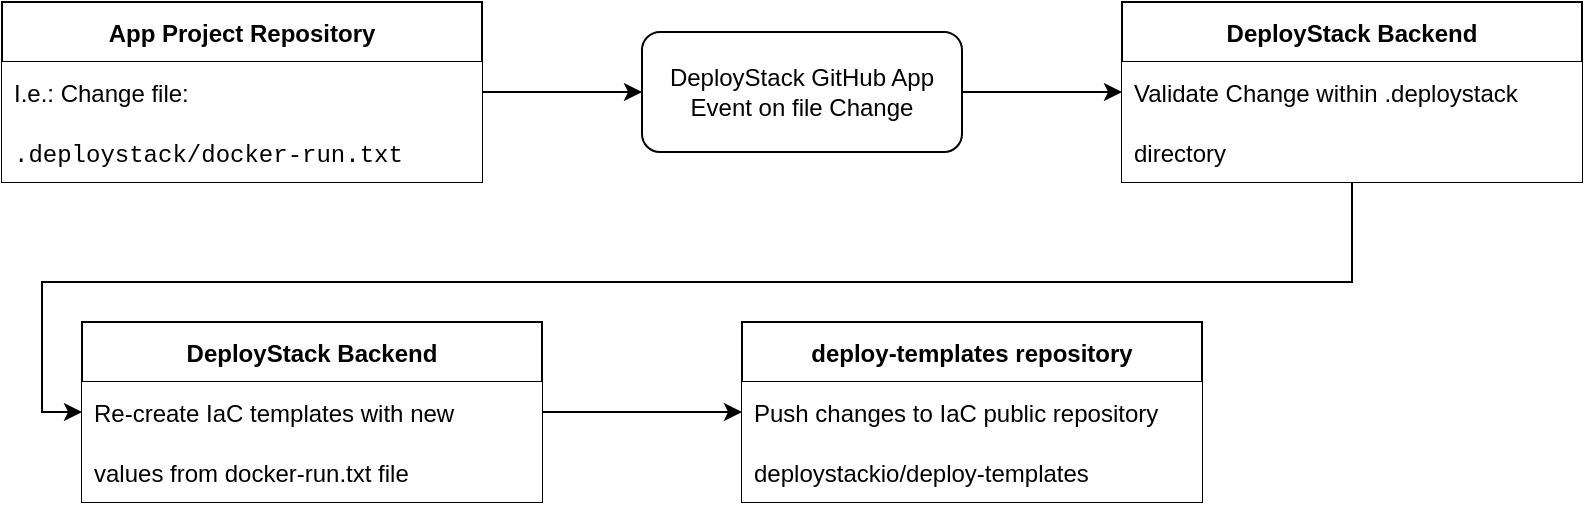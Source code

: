 <mxfile version="26.0.9">
  <diagram name="Seite-1" id="Gjpo2csS5-b6mWFYLMsI">
    <mxGraphModel dx="1114" dy="794" grid="1" gridSize="10" guides="1" tooltips="1" connect="1" arrows="1" fold="1" page="1" pageScale="1" pageWidth="1100" pageHeight="850" math="0" shadow="0">
      <root>
        <mxCell id="0" />
        <mxCell id="1" parent="0" />
        <mxCell id="DkQQ7b9g_ovJa4es4mWr-2" value="App Project Repository" style="swimlane;fontStyle=1;childLayout=stackLayout;horizontal=1;startSize=30;horizontalStack=0;resizeParent=1;resizeParentMax=0;resizeLast=0;collapsible=1;marginBottom=0;" vertex="1" parent="1">
          <mxGeometry x="80" y="80" width="240" height="90" as="geometry">
            <mxRectangle x="40" y="40" width="100" height="30" as="alternateBounds" />
          </mxGeometry>
        </mxCell>
        <mxCell id="DkQQ7b9g_ovJa4es4mWr-3" value="I.e.: Change file:" style="text;strokeColor=none;fillColor=default;align=left;verticalAlign=middle;spacingLeft=4;spacingRight=4;overflow=hidden;points=[[0,0.5],[1,0.5]];portConstraint=eastwest;rotatable=0;" vertex="1" parent="DkQQ7b9g_ovJa4es4mWr-2">
          <mxGeometry y="30" width="240" height="30" as="geometry" />
        </mxCell>
        <mxCell id="DkQQ7b9g_ovJa4es4mWr-4" value=".deploystack/docker-run.txt" style="text;strokeColor=none;fillColor=default;align=left;verticalAlign=middle;spacingLeft=4;spacingRight=4;overflow=hidden;points=[[0,0.5],[1,0.5]];portConstraint=eastwest;rotatable=0;fontFamily=Courier New;" vertex="1" parent="DkQQ7b9g_ovJa4es4mWr-2">
          <mxGeometry y="60" width="240" height="30" as="geometry" />
        </mxCell>
        <mxCell id="DkQQ7b9g_ovJa4es4mWr-13" style="edgeStyle=orthogonalEdgeStyle;rounded=0;orthogonalLoop=1;jettySize=auto;html=1;entryX=0;entryY=0.5;entryDx=0;entryDy=0;" edge="1" parent="1" source="DkQQ7b9g_ovJa4es4mWr-7" target="DkQQ7b9g_ovJa4es4mWr-10">
          <mxGeometry relative="1" as="geometry" />
        </mxCell>
        <mxCell id="DkQQ7b9g_ovJa4es4mWr-7" value="DeployStack GitHub App&lt;div&gt;Event on file Change&lt;/div&gt;" style="rounded=1;whiteSpace=wrap;html=1;" vertex="1" parent="1">
          <mxGeometry x="400" y="95" width="160" height="60" as="geometry" />
        </mxCell>
        <mxCell id="DkQQ7b9g_ovJa4es4mWr-8" style="edgeStyle=orthogonalEdgeStyle;rounded=0;orthogonalLoop=1;jettySize=auto;html=1;" edge="1" parent="1" source="DkQQ7b9g_ovJa4es4mWr-3" target="DkQQ7b9g_ovJa4es4mWr-7">
          <mxGeometry relative="1" as="geometry" />
        </mxCell>
        <mxCell id="DkQQ7b9g_ovJa4es4mWr-18" style="edgeStyle=orthogonalEdgeStyle;rounded=0;orthogonalLoop=1;jettySize=auto;html=1;entryX=0;entryY=0.5;entryDx=0;entryDy=0;" edge="1" parent="1" source="DkQQ7b9g_ovJa4es4mWr-9" target="DkQQ7b9g_ovJa4es4mWr-15">
          <mxGeometry relative="1" as="geometry" />
        </mxCell>
        <mxCell id="DkQQ7b9g_ovJa4es4mWr-9" value="DeployStack Backend" style="swimlane;fontStyle=1;childLayout=stackLayout;horizontal=1;startSize=30;horizontalStack=0;resizeParent=1;resizeParentMax=0;resizeLast=0;collapsible=1;marginBottom=0;" vertex="1" parent="1">
          <mxGeometry x="640" y="80" width="230" height="90" as="geometry">
            <mxRectangle x="40" y="40" width="100" height="30" as="alternateBounds" />
          </mxGeometry>
        </mxCell>
        <mxCell id="DkQQ7b9g_ovJa4es4mWr-10" value="Validate Change within .deploystack" style="text;strokeColor=none;fillColor=default;align=left;verticalAlign=middle;spacingLeft=4;spacingRight=4;overflow=hidden;points=[[0,0.5],[1,0.5]];portConstraint=eastwest;rotatable=0;" vertex="1" parent="DkQQ7b9g_ovJa4es4mWr-9">
          <mxGeometry y="30" width="230" height="30" as="geometry" />
        </mxCell>
        <mxCell id="DkQQ7b9g_ovJa4es4mWr-12" value="directory" style="text;strokeColor=none;fillColor=default;align=left;verticalAlign=middle;spacingLeft=4;spacingRight=4;overflow=hidden;points=[[0,0.5],[1,0.5]];portConstraint=eastwest;rotatable=0;" vertex="1" parent="DkQQ7b9g_ovJa4es4mWr-9">
          <mxGeometry y="60" width="230" height="30" as="geometry" />
        </mxCell>
        <mxCell id="DkQQ7b9g_ovJa4es4mWr-14" value="DeployStack Backend" style="swimlane;fontStyle=1;childLayout=stackLayout;horizontal=1;startSize=30;horizontalStack=0;resizeParent=1;resizeParentMax=0;resizeLast=0;collapsible=1;marginBottom=0;" vertex="1" parent="1">
          <mxGeometry x="120" y="240" width="230" height="90" as="geometry">
            <mxRectangle x="40" y="40" width="100" height="30" as="alternateBounds" />
          </mxGeometry>
        </mxCell>
        <mxCell id="DkQQ7b9g_ovJa4es4mWr-15" value="Re-create IaC templates with new" style="text;strokeColor=none;fillColor=default;align=left;verticalAlign=middle;spacingLeft=4;spacingRight=4;overflow=hidden;points=[[0,0.5],[1,0.5]];portConstraint=eastwest;rotatable=0;" vertex="1" parent="DkQQ7b9g_ovJa4es4mWr-14">
          <mxGeometry y="30" width="230" height="30" as="geometry" />
        </mxCell>
        <mxCell id="DkQQ7b9g_ovJa4es4mWr-17" value="values from docker-run.txt file" style="text;strokeColor=none;fillColor=default;align=left;verticalAlign=middle;spacingLeft=4;spacingRight=4;overflow=hidden;points=[[0,0.5],[1,0.5]];portConstraint=eastwest;rotatable=0;" vertex="1" parent="DkQQ7b9g_ovJa4es4mWr-14">
          <mxGeometry y="60" width="230" height="30" as="geometry" />
        </mxCell>
        <mxCell id="DkQQ7b9g_ovJa4es4mWr-19" value="deploy-templates repository" style="swimlane;fontStyle=1;childLayout=stackLayout;horizontal=1;startSize=30;horizontalStack=0;resizeParent=1;resizeParentMax=0;resizeLast=0;collapsible=1;marginBottom=0;" vertex="1" parent="1">
          <mxGeometry x="450" y="240" width="230" height="90" as="geometry">
            <mxRectangle x="40" y="40" width="100" height="30" as="alternateBounds" />
          </mxGeometry>
        </mxCell>
        <mxCell id="DkQQ7b9g_ovJa4es4mWr-20" value="Push changes to IaC public repository" style="text;strokeColor=none;fillColor=default;align=left;verticalAlign=middle;spacingLeft=4;spacingRight=4;overflow=hidden;points=[[0,0.5],[1,0.5]];portConstraint=eastwest;rotatable=0;" vertex="1" parent="DkQQ7b9g_ovJa4es4mWr-19">
          <mxGeometry y="30" width="230" height="30" as="geometry" />
        </mxCell>
        <mxCell id="DkQQ7b9g_ovJa4es4mWr-21" value="deploystackio/deploy-templates" style="text;strokeColor=none;fillColor=default;align=left;verticalAlign=middle;spacingLeft=4;spacingRight=4;overflow=hidden;points=[[0,0.5],[1,0.5]];portConstraint=eastwest;rotatable=0;" vertex="1" parent="DkQQ7b9g_ovJa4es4mWr-19">
          <mxGeometry y="60" width="230" height="30" as="geometry" />
        </mxCell>
        <mxCell id="DkQQ7b9g_ovJa4es4mWr-22" style="edgeStyle=orthogonalEdgeStyle;rounded=0;orthogonalLoop=1;jettySize=auto;html=1;entryX=0;entryY=0.5;entryDx=0;entryDy=0;" edge="1" parent="1" source="DkQQ7b9g_ovJa4es4mWr-15" target="DkQQ7b9g_ovJa4es4mWr-20">
          <mxGeometry relative="1" as="geometry" />
        </mxCell>
      </root>
    </mxGraphModel>
  </diagram>
</mxfile>
